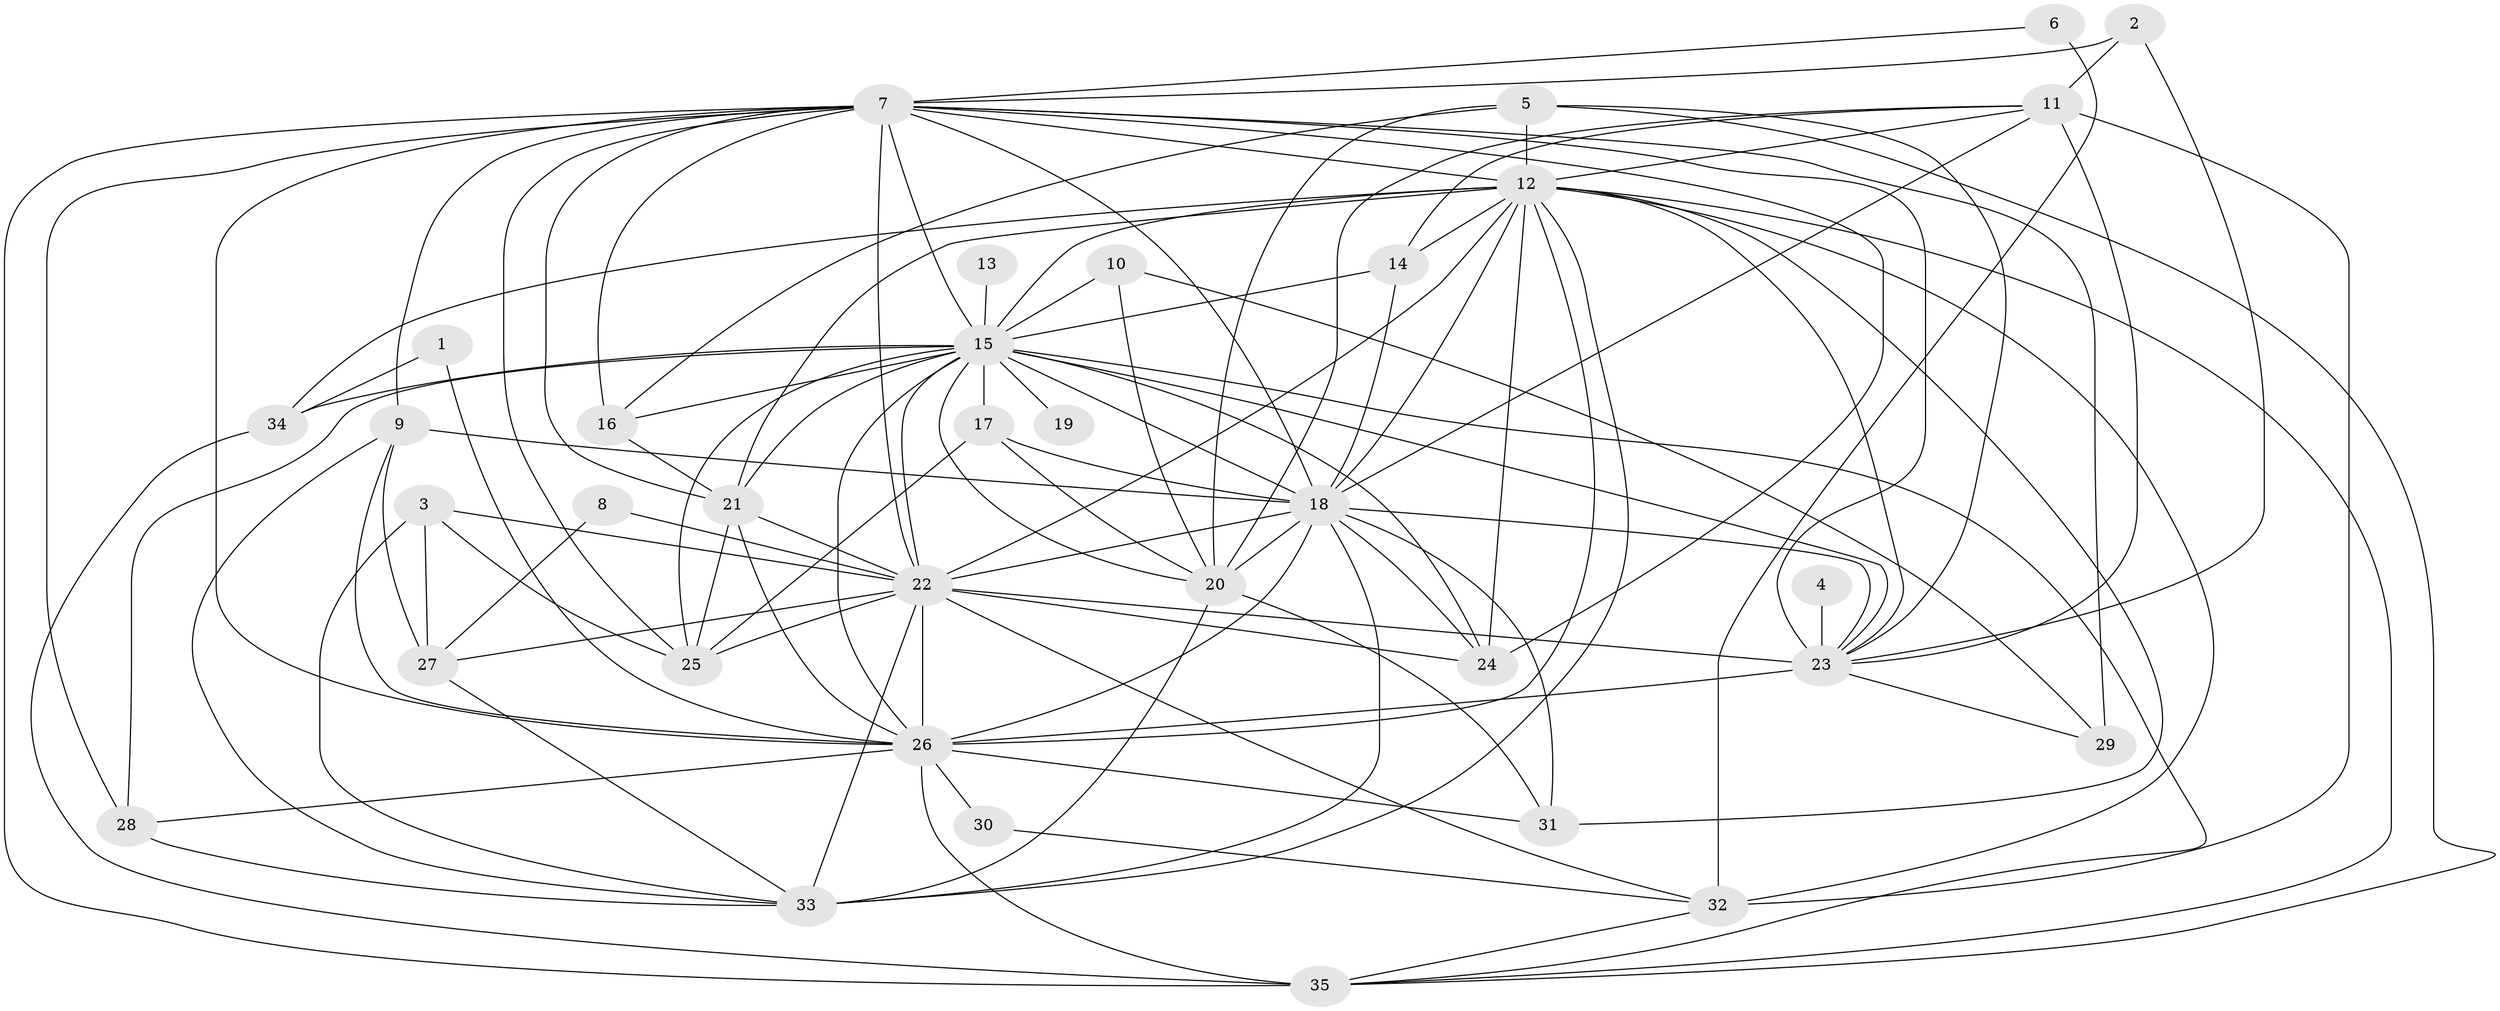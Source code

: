// original degree distribution, {17: 0.008620689655172414, 15: 0.008620689655172414, 31: 0.008620689655172414, 12: 0.008620689655172414, 26: 0.008620689655172414, 27: 0.008620689655172414, 16: 0.008620689655172414, 20: 0.008620689655172414, 24: 0.008620689655172414, 19: 0.008620689655172414, 5: 0.06896551724137931, 9: 0.008620689655172414, 3: 0.15517241379310345, 7: 0.017241379310344827, 2: 0.5603448275862069, 4: 0.06896551724137931, 8: 0.017241379310344827, 6: 0.017241379310344827}
// Generated by graph-tools (version 1.1) at 2025/36/03/04/25 23:36:35]
// undirected, 35 vertices, 110 edges
graph export_dot {
  node [color=gray90,style=filled];
  1;
  2;
  3;
  4;
  5;
  6;
  7;
  8;
  9;
  10;
  11;
  12;
  13;
  14;
  15;
  16;
  17;
  18;
  19;
  20;
  21;
  22;
  23;
  24;
  25;
  26;
  27;
  28;
  29;
  30;
  31;
  32;
  33;
  34;
  35;
  1 -- 26 [weight=2.0];
  1 -- 34 [weight=1.0];
  2 -- 7 [weight=1.0];
  2 -- 11 [weight=1.0];
  2 -- 23 [weight=1.0];
  3 -- 22 [weight=1.0];
  3 -- 25 [weight=1.0];
  3 -- 27 [weight=1.0];
  3 -- 33 [weight=1.0];
  4 -- 23 [weight=1.0];
  5 -- 12 [weight=1.0];
  5 -- 16 [weight=1.0];
  5 -- 20 [weight=1.0];
  5 -- 23 [weight=1.0];
  5 -- 35 [weight=1.0];
  6 -- 7 [weight=1.0];
  6 -- 32 [weight=2.0];
  7 -- 9 [weight=2.0];
  7 -- 12 [weight=4.0];
  7 -- 15 [weight=4.0];
  7 -- 16 [weight=1.0];
  7 -- 18 [weight=4.0];
  7 -- 21 [weight=2.0];
  7 -- 22 [weight=2.0];
  7 -- 23 [weight=3.0];
  7 -- 24 [weight=1.0];
  7 -- 25 [weight=1.0];
  7 -- 26 [weight=7.0];
  7 -- 28 [weight=1.0];
  7 -- 29 [weight=3.0];
  7 -- 35 [weight=1.0];
  8 -- 22 [weight=1.0];
  8 -- 27 [weight=1.0];
  9 -- 18 [weight=1.0];
  9 -- 26 [weight=1.0];
  9 -- 27 [weight=1.0];
  9 -- 33 [weight=1.0];
  10 -- 15 [weight=2.0];
  10 -- 20 [weight=1.0];
  10 -- 29 [weight=1.0];
  11 -- 12 [weight=1.0];
  11 -- 14 [weight=1.0];
  11 -- 18 [weight=1.0];
  11 -- 20 [weight=2.0];
  11 -- 23 [weight=1.0];
  11 -- 32 [weight=2.0];
  12 -- 14 [weight=1.0];
  12 -- 15 [weight=3.0];
  12 -- 18 [weight=1.0];
  12 -- 21 [weight=1.0];
  12 -- 22 [weight=2.0];
  12 -- 23 [weight=2.0];
  12 -- 24 [weight=1.0];
  12 -- 26 [weight=4.0];
  12 -- 31 [weight=1.0];
  12 -- 32 [weight=1.0];
  12 -- 33 [weight=3.0];
  12 -- 34 [weight=2.0];
  12 -- 35 [weight=1.0];
  13 -- 15 [weight=1.0];
  14 -- 15 [weight=2.0];
  14 -- 18 [weight=1.0];
  15 -- 16 [weight=1.0];
  15 -- 17 [weight=1.0];
  15 -- 18 [weight=2.0];
  15 -- 19 [weight=1.0];
  15 -- 20 [weight=1.0];
  15 -- 21 [weight=1.0];
  15 -- 22 [weight=1.0];
  15 -- 23 [weight=1.0];
  15 -- 24 [weight=1.0];
  15 -- 25 [weight=1.0];
  15 -- 26 [weight=3.0];
  15 -- 28 [weight=1.0];
  15 -- 34 [weight=1.0];
  15 -- 35 [weight=1.0];
  16 -- 21 [weight=1.0];
  17 -- 18 [weight=1.0];
  17 -- 20 [weight=1.0];
  17 -- 25 [weight=2.0];
  18 -- 20 [weight=1.0];
  18 -- 22 [weight=3.0];
  18 -- 23 [weight=1.0];
  18 -- 24 [weight=1.0];
  18 -- 26 [weight=4.0];
  18 -- 31 [weight=2.0];
  18 -- 33 [weight=1.0];
  20 -- 31 [weight=1.0];
  20 -- 33 [weight=1.0];
  21 -- 22 [weight=1.0];
  21 -- 25 [weight=1.0];
  21 -- 26 [weight=1.0];
  22 -- 23 [weight=2.0];
  22 -- 24 [weight=1.0];
  22 -- 25 [weight=2.0];
  22 -- 26 [weight=3.0];
  22 -- 27 [weight=1.0];
  22 -- 32 [weight=1.0];
  22 -- 33 [weight=1.0];
  23 -- 26 [weight=4.0];
  23 -- 29 [weight=2.0];
  26 -- 28 [weight=2.0];
  26 -- 30 [weight=2.0];
  26 -- 31 [weight=1.0];
  26 -- 35 [weight=2.0];
  27 -- 33 [weight=1.0];
  28 -- 33 [weight=1.0];
  30 -- 32 [weight=1.0];
  32 -- 35 [weight=1.0];
  34 -- 35 [weight=1.0];
}
